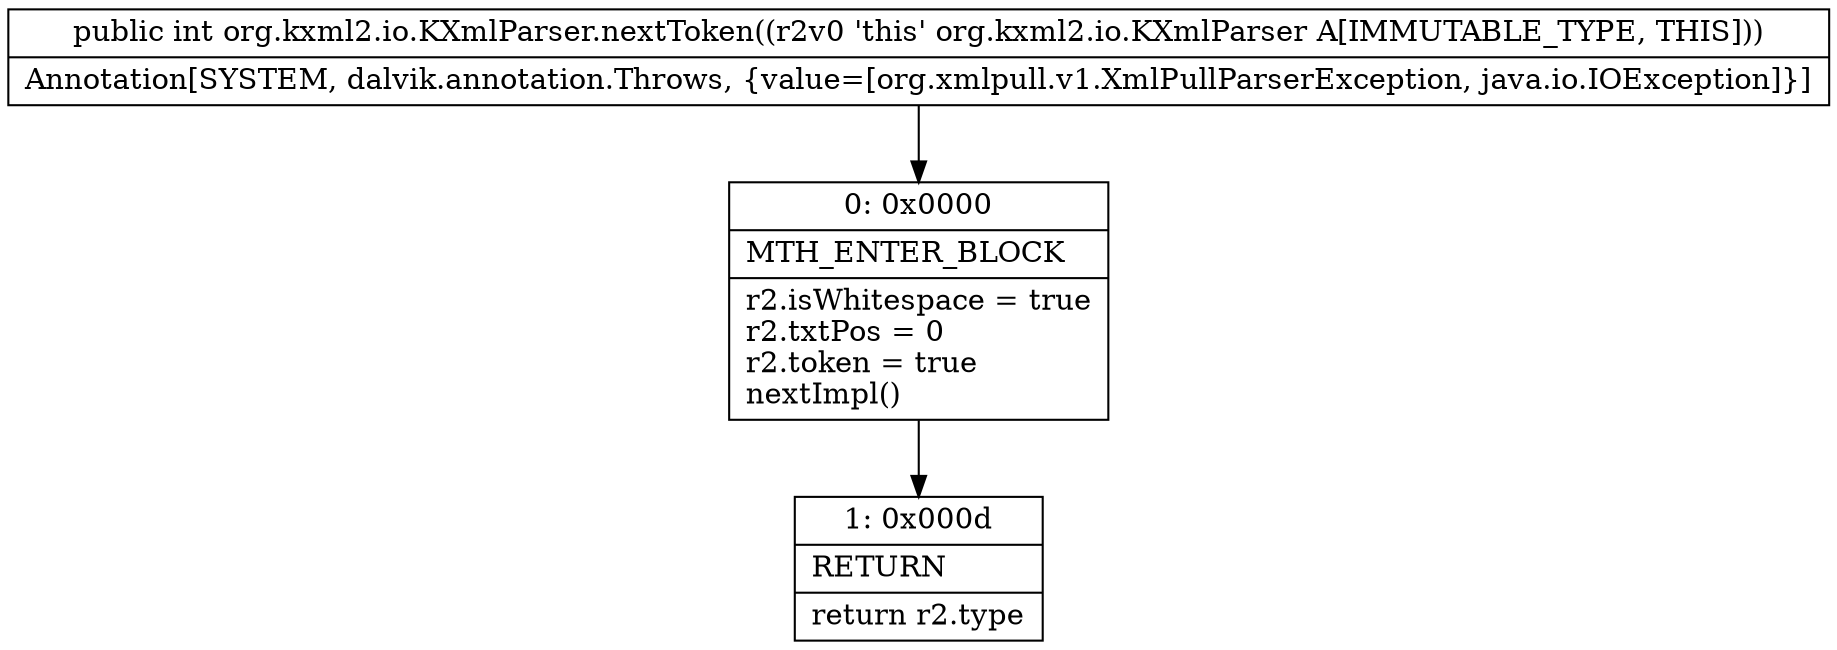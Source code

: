 digraph "CFG fororg.kxml2.io.KXmlParser.nextToken()I" {
Node_0 [shape=record,label="{0\:\ 0x0000|MTH_ENTER_BLOCK\l|r2.isWhitespace = true\lr2.txtPos = 0\lr2.token = true\lnextImpl()\l}"];
Node_1 [shape=record,label="{1\:\ 0x000d|RETURN\l|return r2.type\l}"];
MethodNode[shape=record,label="{public int org.kxml2.io.KXmlParser.nextToken((r2v0 'this' org.kxml2.io.KXmlParser A[IMMUTABLE_TYPE, THIS]))  | Annotation[SYSTEM, dalvik.annotation.Throws, \{value=[org.xmlpull.v1.XmlPullParserException, java.io.IOException]\}]\l}"];
MethodNode -> Node_0;
Node_0 -> Node_1;
}

